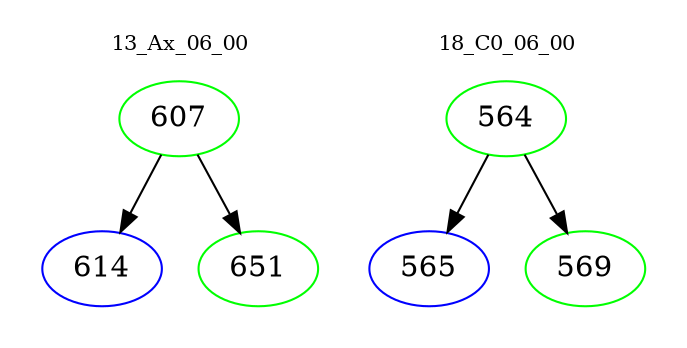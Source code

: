 digraph{
subgraph cluster_0 {
color = white
label = "13_Ax_06_00";
fontsize=10;
T0_607 [label="607", color="green"]
T0_607 -> T0_614 [color="black"]
T0_614 [label="614", color="blue"]
T0_607 -> T0_651 [color="black"]
T0_651 [label="651", color="green"]
}
subgraph cluster_1 {
color = white
label = "18_C0_06_00";
fontsize=10;
T1_564 [label="564", color="green"]
T1_564 -> T1_565 [color="black"]
T1_565 [label="565", color="blue"]
T1_564 -> T1_569 [color="black"]
T1_569 [label="569", color="green"]
}
}

